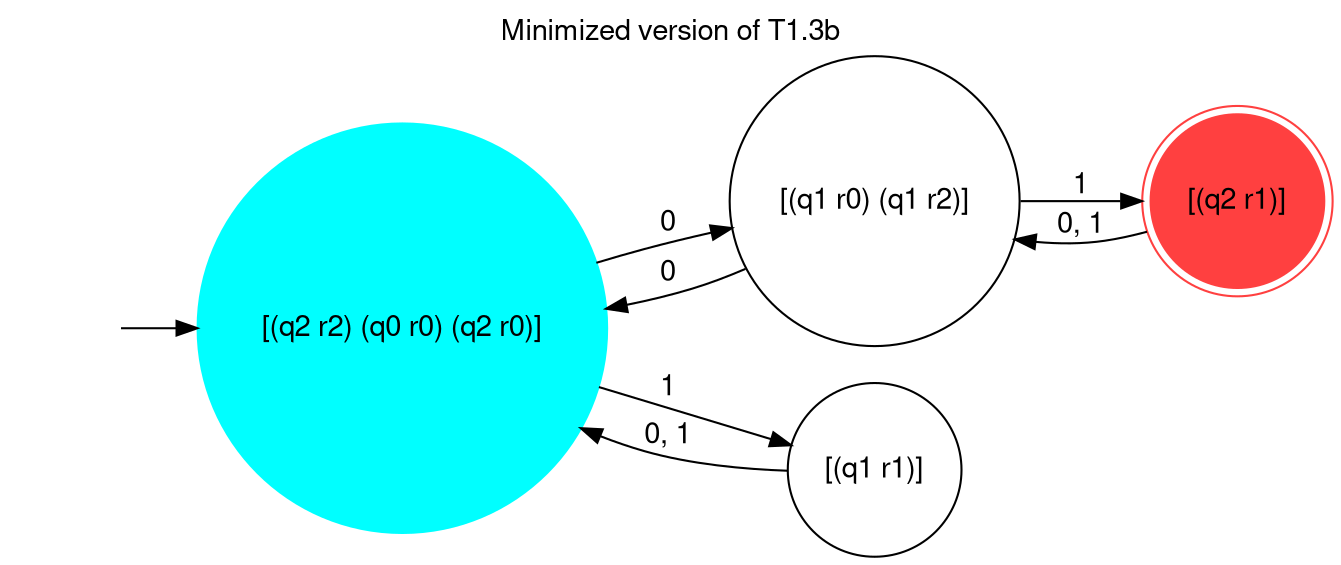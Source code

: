 /*digraph item_2b_NOTCOMPLEMENT {
	label = "Item 2b Not Complement";
	labelloc = top;
	labeljust = center;
	fontname="Helvetica,Arial,sans-serif"
	node [fontname="Helvetica,Arial,sans-serif"]
	edge [fontname="Helvetica,Arial,sans-serif"]
	rankdir=LR;
	
	"" [shape = none]
	
	node [shape = doublecircle]; q2;
	q2 [style="rounded,filled" color = brown1];

	node [shape = circle];
    q0 [style="rounded,filled" color = aqua]; 
	
    "" -> q0
	q0 -> q1 [label = "0"];
	q0 -> q0 [label = "1"];
	q1 -> q2 [label = "0"];
	q1 -> q1 [label = "1"];
	q2 -> q3 [label = "0"];
	q2 -> q2 [label = "1"];
	q3 -> q3 [label = "0, 1"];

}*/

/*digraph item_2b_COMPLEMENT {
	label = "Item 2B Complement";
	labelloc = top;
	labeljust = center;
	fontname="Helvetica,Arial,sans-serif"
	node [fontname="Helvetica,Arial,sans-serif"]
	edge [fontname="Helvetica,Arial,sans-serif"]
	rankdir=LR;
	
	"" [shape = none]
	
	node [shape = doublecircle]; q0 q1 q3;
	q0 [style="rounded,filled" color = brown1];
	q1 [style="rounded,filled" color = brown1];
	q3 [style="rounded,filled" color = brown1];
	
	node [shape = circle];

    "" -> q0
	q0 -> q1 [label = "0"];
	q0 -> q0 [label = "1"];
	q1 -> q2 [label = "0"];
	q1 -> q1 [label = "1"];
	q2 -> q3 [label = "0"];
	q2 -> q2 [label = "1"];
	q3 -> q3 [label = "0, 1"];
}*/

/*digraph item_2a_COMPLEMENT {
	label = "Set of binary strings that contain neither the substrings 01 nor 10";
	labelloc = top;
	labeljust = center;
	fontname="Helvetica,Arial,sans-serif"
	node [fontname="Helvetica,Arial,sans-serif"]
	edge [fontname="Helvetica,Arial,sans-serif"]
	rankdir=LR;
	
	"" [shape = none]
	
	node [shape = doublecircle]; q0 q1 q2;
	q0 [style="rounded,filled" color = brown1];
	q1 [style="rounded,filled" color = brown1];
	q2 [style="rounded,filled" color = brown1];

	node [shape = circle];

    "" -> q0
	q0 -> q1 [label = "0"];
	q0 -> q2 [label = "1"];
	q1 -> q1 [label = "0"];
	q1 -> q3 [label = "1"];
	q2 -> q3 [label = "0"];
	q2 -> q2 [label = "1"];
	q3 -> q3 [label = "0, 1"];
}*/

/*digraph item_2a_COMPLEMENT {
	label = "Set of binary strings that contains either the empty string or the substrings 01 or 10";
	labelloc = top;
	labeljust = center;
	fontname="Helvetica,Arial,sans-serif"
	node [fontname="Helvetica,Arial,sans-serif"]
	edge [fontname="Helvetica,Arial,sans-serif"]
	rankdir=LR;
	
	"" [shape = none]
	
	node [shape = doublecircle]; q3;
	q3 [style="rounded,filled" color = brown1];

	node [shape = circle];
    q0 [style="rounded,filled" color = aqua]; 

    "" -> q0
	q0 -> q1 [label = "0"];
	q0 -> q2 [label = "1"];
	q1 -> q1 [label = "0"];
	q1 -> q3 [label = "1"];
	q2 -> q3 [label = "0"];
	q2 -> q2 [label = "1"];
	q3 -> q3 [label = "0, 1"];
}
*/

/*digraph item_2a_COMPLEMENT {
	label = "Set of binary strings that contains either the empty string or the substrings 01 or 10";
	labelloc = top;
	labeljust = center;
	fontname="Helvetica,Arial,sans-serif"
	node [fontname="Helvetica,Arial,sans-serif"]
	edge [fontname="Helvetica,Arial,sans-serif"]
	rankdir=LR;
	
	"" [shape = none]
	
	node [shape = doublecircle]; q3;
	q3 [style="rounded,filled" color = brown1];

	node [shape = circle];
    q0 [style="rounded,filled" color = aqua]; 

    "" -> q0
	q0 -> q1 [label = "0"];
	q0 -> q2 [label = "1"];
	q1 -> q1 [label = "0"];
	q1 -> q3 [label = "1"];
	q2 -> q3 [label = "0"];
	q2 -> q2 [label = "1"];
	q3 -> q3 [label = "0, 1"];
}*/

digraph item3b {
	label = "Minimized version of T1.3b";
	labelloc = top;
	labeljust = center;
	fontname="Helvetica,Arial,sans-serif"
	node [fontname="Helvetica,Arial,sans-serif"]
	edge [fontname="Helvetica,Arial,sans-serif"]
	rankdir=LR;
	
	"" [shape = none]
	
	node [shape = doublecircle]; "[(q2 r1)]";
	"[(q2 r1)]" [style="rounded,filled" color = brown1];

	node [shape = circle];
    "[(q2 r2) (q0 r0) (q2 r0)]" [style="rounded,filled" color = aqua]; 

    "" -> "[(q2 r2) (q0 r0) (q2 r0)]"
	"[(q2 r2) (q0 r0) (q2 r0)]" -> "[(q1 r0) (q1 r2)]" [label = "0"];
	"[(q2 r2) (q0 r0) (q2 r0)]" -> "[(q1 r1)]" [label = "1"];
	"[(q1 r1)]" -> "[(q2 r2) (q0 r0) (q2 r0)]" [label = "0, 1"];
	"[(q1 r0) (q1 r2)]" -> "[(q2 r2) (q0 r0) (q2 r0)]" [label = "0"];
	"[(q1 r0) (q1 r2)]" -> "[(q2 r1)]" [label = "1"];
	"[(q2 r1)]" -> "[(q1 r0) (q1 r2)]" [label = "0, 1"];
}

/*digraph item3a {
	label = "Minimized DFA of T1.3a";
	labelloc = top;
	labeljust = center;
	fontname="Helvetica,Arial,sans-serif"
	node [fontname="Helvetica,Arial,sans-serif"]
	edge [fontname="Helvetica,Arial,sans-serif"]
	rankdir=LR;
	
	"" [shape = none]
	
	node [shape = doublecircle]; "[(q1 r2)]";
	"[(q1 r2)]" [style="rounded,filled" color = brown1];

	node [shape = circle];
    "[(q0 r0)]" [style="rounded,filled" color = aqua]; 

    "" -> "[(q0 r0)]"
	"[(q0 r0)]" -> "[(q1 r1)]" [label = "0"];
	"[(q0 r0)]" -> "[(q2 r3) (q1 r3) (q2 r2)]" [label = "1"];
	"[(q2 r3) (q1 r3) (q2 r2)]" -> "[(q2 r3) (q1 r3) (q2 r2)]" [label = "0, 1"];
	"[(q1 r1)]" -> "[(q1 r1)]" [label = "0"];
	"[(q1 r1)]" -> "[(q1 r2)]" [label = "1"];
	"[(q1 r2)]" -> "[(q1 r2)]" [label = "0"];
	"[(q1 r2)]" -> "[(q2 r3) (q1 r3) (q2 r2)]" [label = "1"];
}*/



/*digraph item_3a_EvenLengthStrings {
	label = "Set of binary strings that have even length";
	labelloc = top;
	labeljust = center;
	fontname="Helvetica,Arial,sans-serif"
	node [fontname="Helvetica,Arial,sans-serif"]
	edge [fontname="Helvetica,Arial,sans-serif"]
	rankdir=LR;
	
	"" [shape = none]
	
	node [shape = doublecircle]; q0 q2;
	q0 [style="rounded,filled" color = brown1];
	q2 [style="rounded,filled" color = brown1];

	node [shape = circle];

    "" -> q0
	q0 -> q1 [label = "0, 1"];
	q1 -> q2 [label = "0, 1"];
	q2 -> q1 [label = "0, 1"];
}
*/

